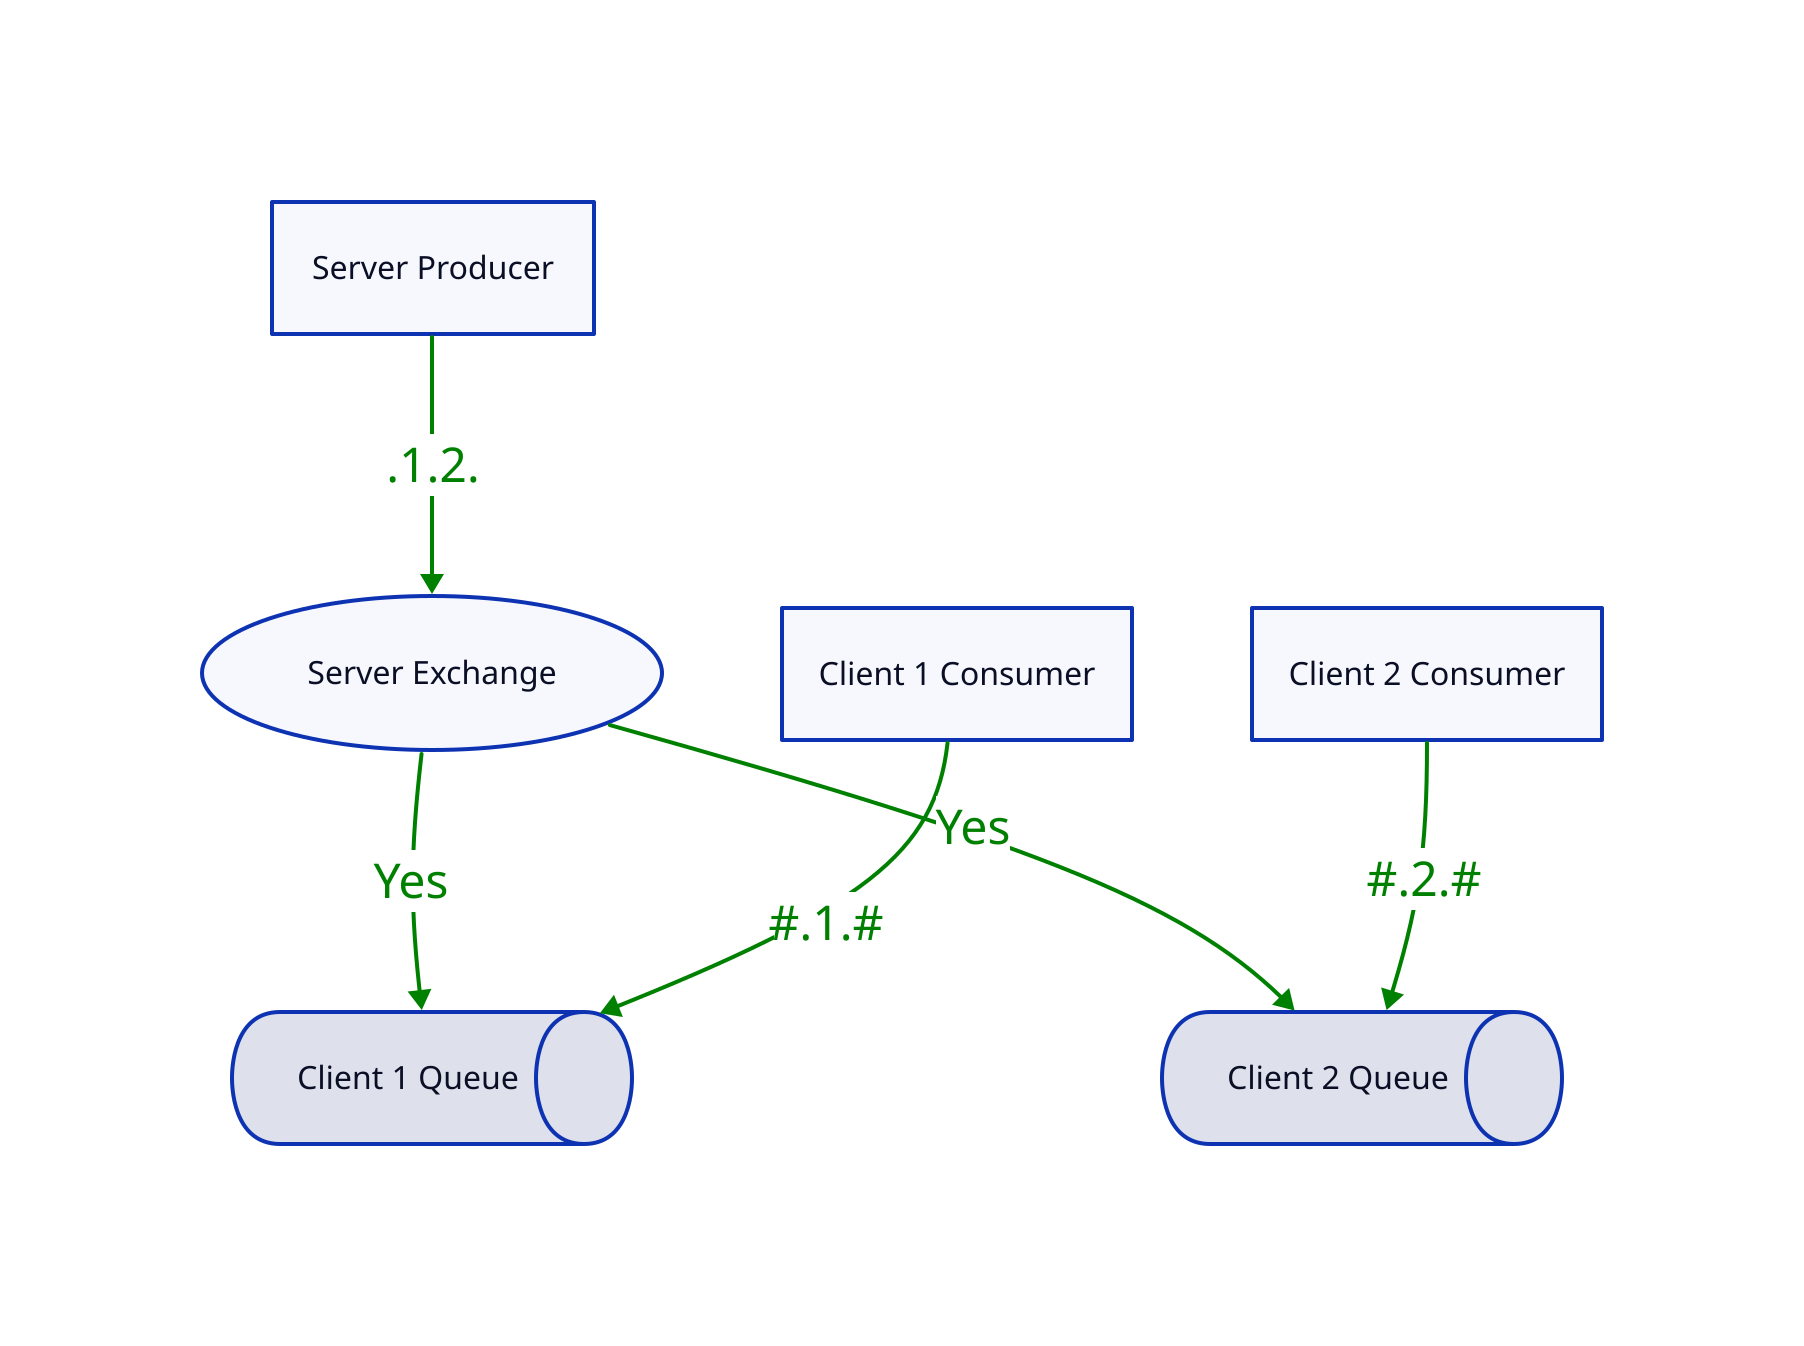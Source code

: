 server: Server Producer

server-exchange: Server Exchange {
  shape: oval
}


client-1-queue: Client 1 Queue {
  shape: queue
}

client-1-consumer: Client 1 Consumer

client-2-queue: Client 2 Queue {

  shape: queue
}

client-2-consumer: Client 2 Consumer

server -> server-exchange: .1.2. {
  style: {
    stroke: green
    font-color: green
    bold: true
    font-size: 24
  }
}

server-exchange -> client-1-queue: Yes {
  style: {

    stroke: green
    font-color: green
    bold: true

    font-size: 24
  }
}
server-exchange -> client-2-queue: Yes {

  style: {
    stroke: green
    font-color: green
    bold: true
    font-size: 24
  }
}


client-1-queue <- client-1-consumer: '#.1.#' {
  style: {

    stroke: green
    font-color: green
    bold: true
    font-size: 24
  }
}

client-2-queue <- client-2-consumer: '#.2.#' {
  style: {
    stroke: green
    font-color: green
    bold: true
    font-size: 24
  }
}

